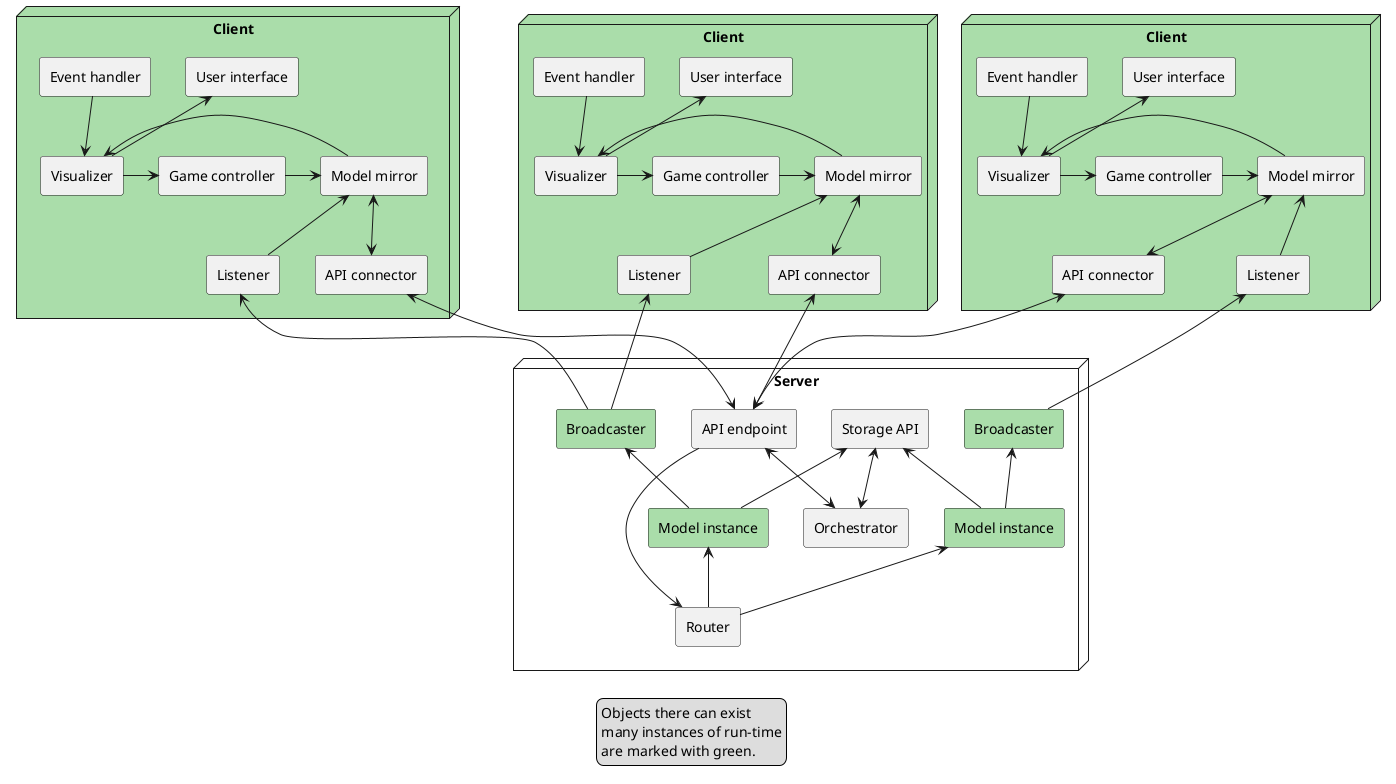 @startuml
'https://plantuml.com/deployment-diagram

legend
    Objects there can exist
    many instances of run-time
    are marked with green.
end legend

node "Client" as client_0 #ADA {
    agent "Game controller" as controller_0
    agent "Visualizer" as visualizer_0
    agent "Event handler" as event_0
    agent "User interface" as ui_0
    agent "Model mirror" as mirror_0
    agent "API connector" as connector_0
    agent "Listener" as listener_0

    event_0 -down-> visualizer_0
    visualizer_0 -up-> ui_0
    visualizer_0 -right-> controller_0
    controller_0 -right-> mirror_0
    mirror_0 -> visualizer_0
    mirror_0 <-down-> connector_0
    listener_0 -up-> mirror_0
}

node "Client" as client_1 #ADA {
    agent "Game controller" as controller_1
    agent "Visualizer" as visualizer_1
    agent "Event handler" as event_1
    agent "User interface" as ui_1
    agent "Model mirror" as mirror_1
    agent "API connector" as connector_1
    agent "Listener" as listener_1

    event_1 -down-> visualizer_1
    visualizer_1 -up-> ui_1
    visualizer_1 -right-> controller_1
    controller_1 -right-> mirror_1
    mirror_1 -> visualizer_1
    mirror_1 <-down-> connector_1
    listener_1 -up-> mirror_1
}

node "Client" as client_2 #ADA {
    agent "Game controller" as controller_2
    agent "Visualizer" as visualizer_2
    agent "Event handler" as event_2
    agent "User interface" as ui_2
    agent "Model mirror" as mirror_2
    agent "API connector" as connector_2
    agent "Listener" as listener_2

    event_2 -down-> visualizer_2
    visualizer_2 -up-> ui_2
    visualizer_2 -right-> controller_2
    controller_2 -right-> mirror_2
    mirror_2 -> visualizer_2
    mirror_2 <-down-> connector_2
    listener_2 -up-> mirror_2
}

node "Server" as server {
    agent "API endpoint" as endpoint
    agent "Broadcaster" as broadcaster_0 #ADA
    agent "Broadcaster" as broadcaster_1 #ADA
    agent "Storage API" as storage
    agent "Model instance" as model_0 #ADA
    agent "Model instance" as model_1 #ADA
    agent "Orchestrator" as orchestrator
    agent "Router" as router

    endpoint -[hidden]right- broadcaster_0
    broadcaster_0 -[hidden]right- broadcaster_1
    broadcaster_1 -[hidden]right- storage
    model_0 -up-> broadcaster_0
    model_0 -[hidden]right- model_1
    model_0 -up-> storage
    model_1 -up-> broadcaster_1
    model_1 -up-> storage
    orchestrator <--> endpoint
    orchestrator <-up-> storage
    router <-up- endpoint
    router -up-> model_0
    router -up-> model_1
}

client_1 -[hidden]down- server

endpoint <-up-> connector_0
endpoint <-up-> connector_1
endpoint <-up-> connector_2

broadcaster_0 -up-> listener_0
broadcaster_1 -up-> listener_1
broadcaster_1 -[hidden]up-> listener_1
broadcaster_1 -up-> listener_2

@enduml